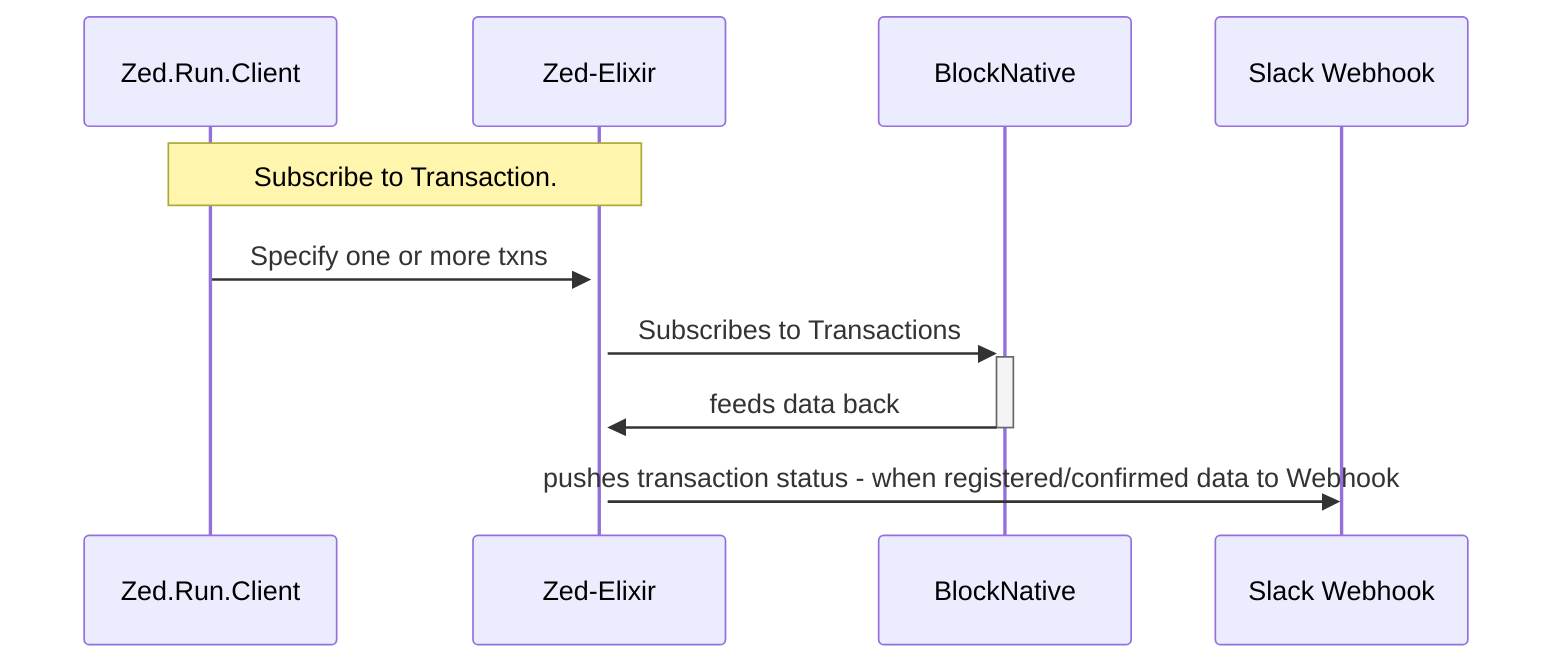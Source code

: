 sequenceDiagram

participant client as Zed.Run.Client
participant zed as Zed-Elixir
participant block as BlockNative
participant slack as Slack Webhook

note over client,zed: Subscribe to Transaction.
client->>+zed: Specify one or more txns
zed->>+block: Subscribes to Transactions
block->>-zed: feeds data back

zed->>slack: pushes transaction status - when registered/confirmed data to Webhook